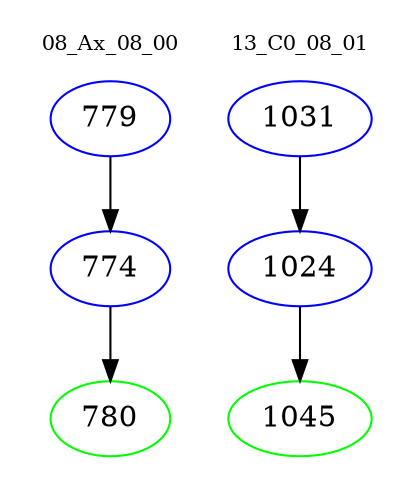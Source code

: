 digraph{
subgraph cluster_0 {
color = white
label = "08_Ax_08_00";
fontsize=10;
T0_779 [label="779", color="blue"]
T0_779 -> T0_774 [color="black"]
T0_774 [label="774", color="blue"]
T0_774 -> T0_780 [color="black"]
T0_780 [label="780", color="green"]
}
subgraph cluster_1 {
color = white
label = "13_C0_08_01";
fontsize=10;
T1_1031 [label="1031", color="blue"]
T1_1031 -> T1_1024 [color="black"]
T1_1024 [label="1024", color="blue"]
T1_1024 -> T1_1045 [color="black"]
T1_1045 [label="1045", color="green"]
}
}
